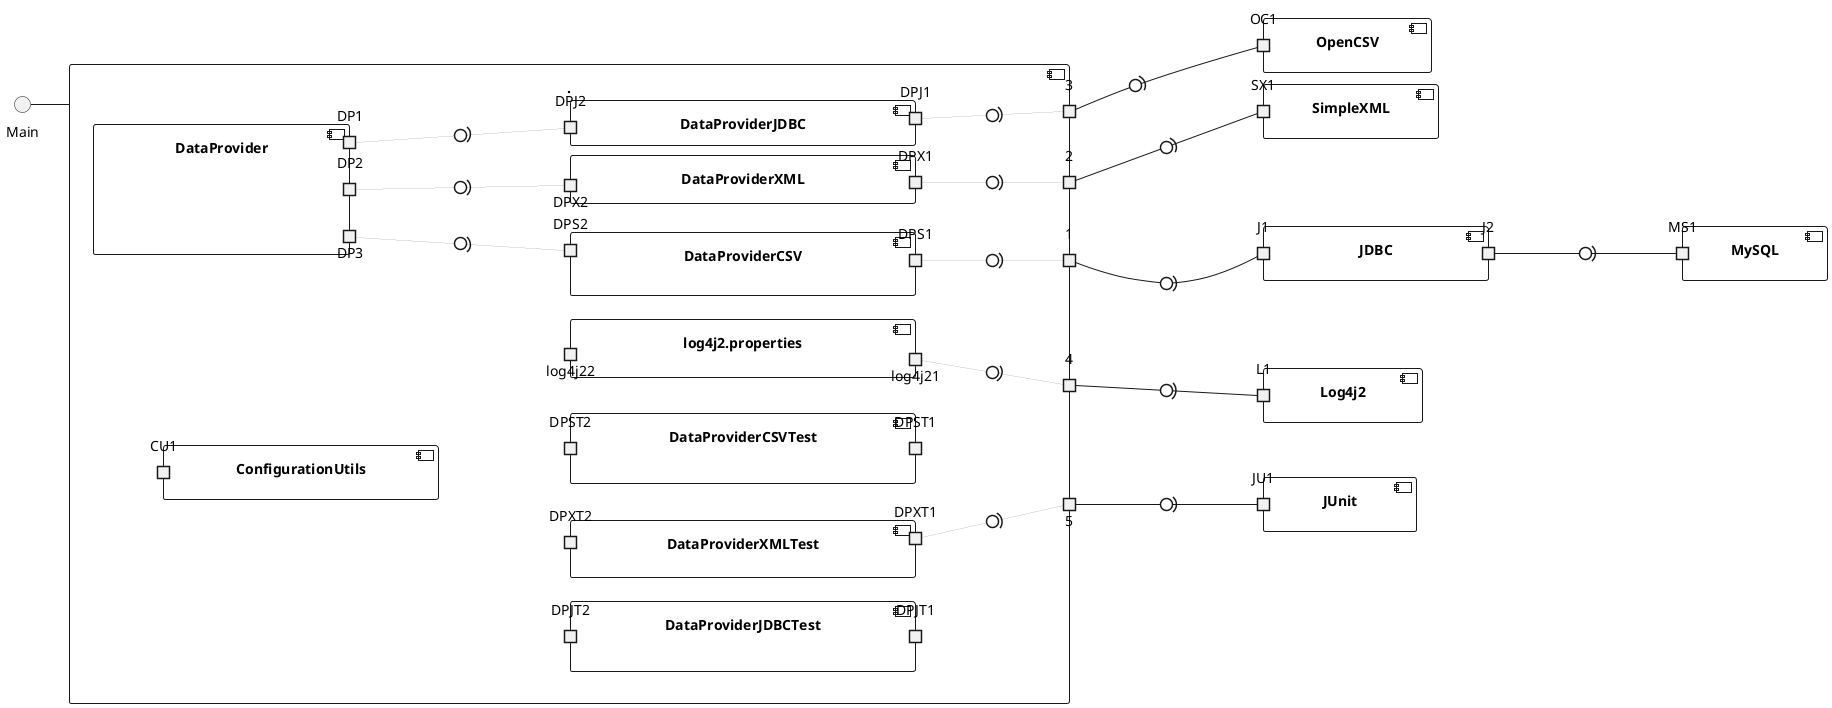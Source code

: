 @startuml


left to right direction

Main -- .

component . {
    component DataProvider {
    portout DP3
    portout DP2
    portout DP1
    }
    component ConfigurationUtils{
    portin CU1
    }
    component DataProviderCSV {
    portout DPS1
    portin DPS2
    }
    component DataProviderXML{
    portout DPX1
    portin DPX2
    }
    component DataProviderJDBC{
    portout DPJ1
    portin DPJ2
    }
    component log4j2.properties{
        portout log4j21
        portin log4j22
    }
    component DataProviderCSVTest {
        portout DPST1
        portin DPST2
    }
    component DataProviderXMLTest{
        portout DPXT1
        portin DPXT2
    }
    component DataProviderJDBCTest{
        portout DPJT1
        portin DPJT2
    }
    portout 5
    portout 4
    portout 1
    portout 2
    portout 3

}

    component OpenCSV {
    portin OC1
    }
    component SimpleXML{
    portin SX1
    }
    component JDBC{
    portin J1
    portout J2
    }
    component Log4j2{
    portin L1
    }
    component JUnit{
    portin JU1
    }
    component MySQL{
    portin MS1
    }

DP3 -[thickness=0]0)-- DPS2
DP2 -[thickness=0]0)-- DPX2
DP1 -[thickness=0]0)-- DPJ2

DPS1 -[thickness=0]0)-- 1
DPX1 -[thickness=0]0)-- 2
DPJ1 -[thickness=0]0)-- 3
log4j21 -[thickness=0]0)-- 4
DPXT1 -[thickness=0]0)-- 5


L1 --up(0-- 4
JU1 --up(0-- 5
OC1 --[hidden]up(0-- 1
SX1 --up(0-- 2
J1 --[hidden]up(0-- 3
OC1 --up(0-- 3
J1 --up(0-- 1

J2 --0)-- MS1


1 -right[hidden]- 2
2 -right[hidden]- 3
3 -right[hidden]- 4


log4j2.properties --left[hidden]-- DataProviderCSV
DataProviderCSV -left[hidden]- DataProviderCSVTest
DataProviderCSVTest -left[hidden]- DataProviderXMLTest
DataProviderXMLTest -left[hidden]- DataProviderJDBCTest



@enduml
